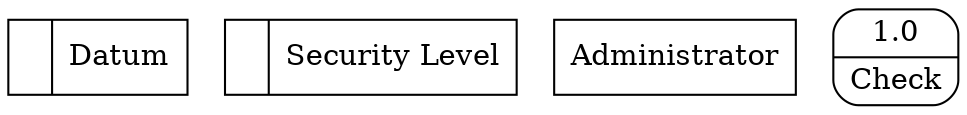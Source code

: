 digraph dfd2{ 
node[shape=record]
200 [label="<f0>  |<f1> Datum " ];
201 [label="<f0>  |<f1> Security Level " ];
202 [label="Administrator" shape=box];
203 [label="{<f0> 1.0|<f1> Check }" shape=Mrecord];
}